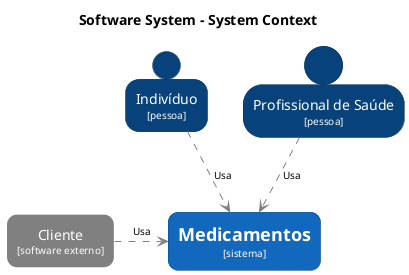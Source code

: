 @startuml c4-context
title Software System - System Context

top to bottom direction

skinparam {
  shadowing false
  arrowFontSize 10
  defaultTextAlignment center
  wrapWidth 200
  maxMessageSize 100
  ArrowColor #gray
}

hide stereotype

skinparam rectangle<<SoftwareSystem>> {
  BackgroundColor #1168bd
  FontColor #ffffff
  BorderColor #0b4884
  roundCorner 20
}

skinparam rectangle<<SoftwareExternal>> {
  BackgroundColor #gray
  FontColor #ffffff
  BorderColor #gray
  roundCorner 20
}

skinparam person<<User>> {
  BackgroundColor #08427b
  FontColor #ffffff
  BorderColor #052e56
}

person "Indivíduo\n<size:10>[pessoa]</size>" <<User>> as User
person "Profissional de Saúde\n<size:10>[pessoa]</size>" <<User>> as PS

rectangle "=Medicamentos\n<size:10>[sistema]</size>" <<SoftwareSystem>> as SoftwareSystem
rectangle "Cliente\n<size:10>[software externo]</size>" <<SoftwareExternal>> as SC

User ..> SoftwareSystem : "Usa"
PS ..> SoftwareSystem : "Usa"
SC .right.> SoftwareSystem : "Usa"

@enduml
